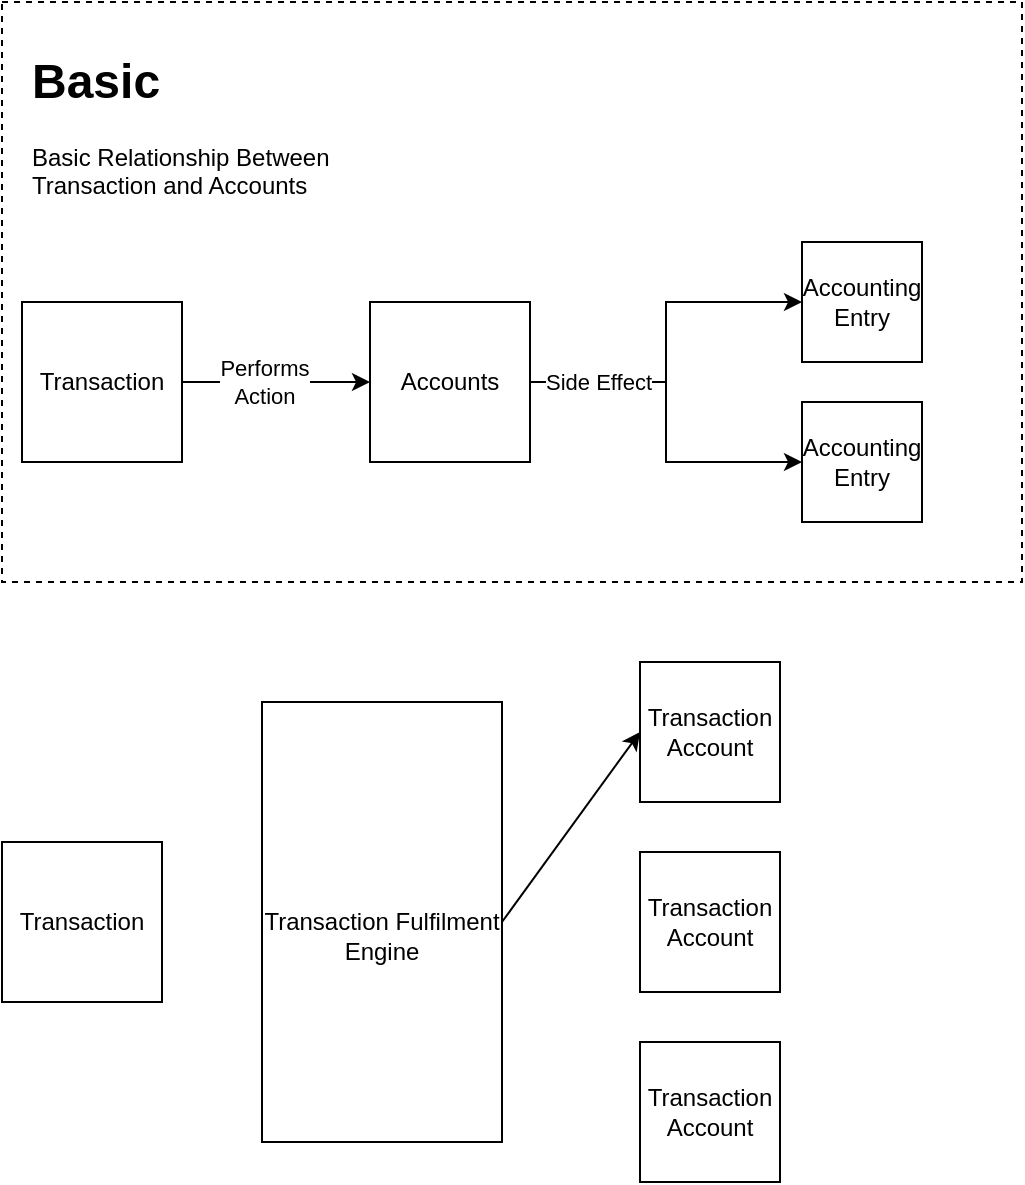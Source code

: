 <mxfile version="22.0.0" type="github">
  <diagram name="Page-1" id="MJYJqNV9Cqa79DNorDkY">
    <mxGraphModel dx="1194" dy="792" grid="1" gridSize="10" guides="1" tooltips="1" connect="1" arrows="1" fold="1" page="1" pageScale="1" pageWidth="827" pageHeight="1169" math="0" shadow="0">
      <root>
        <mxCell id="0" />
        <mxCell id="1" parent="0" />
        <mxCell id="TBZ7pBv7S2z65CoItZSb-22" value="" style="rounded=0;whiteSpace=wrap;html=1;dashed=1;" parent="1" vertex="1">
          <mxGeometry x="70" y="50" width="510" height="290" as="geometry" />
        </mxCell>
        <mxCell id="TBZ7pBv7S2z65CoItZSb-3" value="Transaction" style="whiteSpace=wrap;html=1;aspect=fixed;" parent="1" vertex="1">
          <mxGeometry x="80" y="200" width="80" height="80" as="geometry" />
        </mxCell>
        <mxCell id="TBZ7pBv7S2z65CoItZSb-13" style="edgeStyle=orthogonalEdgeStyle;rounded=0;orthogonalLoop=1;jettySize=auto;html=1;exitX=1;exitY=0.5;exitDx=0;exitDy=0;entryX=0;entryY=0.5;entryDx=0;entryDy=0;" parent="1" source="TBZ7pBv7S2z65CoItZSb-4" target="TBZ7pBv7S2z65CoItZSb-8" edge="1">
          <mxGeometry relative="1" as="geometry" />
        </mxCell>
        <mxCell id="TBZ7pBv7S2z65CoItZSb-14" style="edgeStyle=orthogonalEdgeStyle;rounded=0;orthogonalLoop=1;jettySize=auto;html=1;exitX=1;exitY=0.5;exitDx=0;exitDy=0;entryX=0;entryY=0.5;entryDx=0;entryDy=0;" parent="1" source="TBZ7pBv7S2z65CoItZSb-4" target="TBZ7pBv7S2z65CoItZSb-7" edge="1">
          <mxGeometry relative="1" as="geometry" />
        </mxCell>
        <mxCell id="TBZ7pBv7S2z65CoItZSb-15" value="Side Effect" style="edgeLabel;html=1;align=center;verticalAlign=middle;resizable=0;points=[];" parent="TBZ7pBv7S2z65CoItZSb-14" vertex="1" connectable="0">
          <mxGeometry x="-0.613" relative="1" as="geometry">
            <mxPoint as="offset" />
          </mxGeometry>
        </mxCell>
        <mxCell id="TBZ7pBv7S2z65CoItZSb-4" value="Accounts" style="whiteSpace=wrap;html=1;aspect=fixed;" parent="1" vertex="1">
          <mxGeometry x="254" y="200" width="80" height="80" as="geometry" />
        </mxCell>
        <mxCell id="TBZ7pBv7S2z65CoItZSb-5" value="" style="endArrow=classic;html=1;rounded=0;entryX=0;entryY=0.5;entryDx=0;entryDy=0;exitX=1;exitY=0.5;exitDx=0;exitDy=0;" parent="1" source="TBZ7pBv7S2z65CoItZSb-3" target="TBZ7pBv7S2z65CoItZSb-4" edge="1">
          <mxGeometry width="50" height="50" relative="1" as="geometry">
            <mxPoint x="380" y="490" as="sourcePoint" />
            <mxPoint x="270" y="360" as="targetPoint" />
          </mxGeometry>
        </mxCell>
        <mxCell id="TBZ7pBv7S2z65CoItZSb-6" value="Performs&lt;br&gt;Action" style="edgeLabel;html=1;align=center;verticalAlign=middle;resizable=0;points=[];" parent="TBZ7pBv7S2z65CoItZSb-5" vertex="1" connectable="0">
          <mxGeometry x="-0.125" relative="1" as="geometry">
            <mxPoint as="offset" />
          </mxGeometry>
        </mxCell>
        <mxCell id="TBZ7pBv7S2z65CoItZSb-7" value="Accounting&lt;br&gt;Entry" style="whiteSpace=wrap;html=1;aspect=fixed;" parent="1" vertex="1">
          <mxGeometry x="470" y="170" width="60" height="60" as="geometry" />
        </mxCell>
        <mxCell id="TBZ7pBv7S2z65CoItZSb-8" value="Accounting&lt;br&gt;Entry" style="whiteSpace=wrap;html=1;aspect=fixed;" parent="1" vertex="1">
          <mxGeometry x="470" y="250" width="60" height="60" as="geometry" />
        </mxCell>
        <mxCell id="TBZ7pBv7S2z65CoItZSb-17" value="&lt;h1&gt;Basic&lt;/h1&gt;&lt;p&gt;Basic Relationship Between Transaction and Accounts&lt;/p&gt;" style="text;html=1;strokeColor=none;fillColor=none;spacing=5;spacingTop=-20;whiteSpace=wrap;overflow=hidden;rounded=0;" parent="1" vertex="1">
          <mxGeometry x="80" y="70" width="190" height="120" as="geometry" />
        </mxCell>
        <mxCell id="ln-18gLLdeuHZAe1WvLT-1" value="Transaction" style="whiteSpace=wrap;html=1;aspect=fixed;" vertex="1" parent="1">
          <mxGeometry x="70" y="470" width="80" height="80" as="geometry" />
        </mxCell>
        <mxCell id="ln-18gLLdeuHZAe1WvLT-3" value="&lt;br&gt;Transaction Fulfilment Engine" style="rounded=0;whiteSpace=wrap;html=1;" vertex="1" parent="1">
          <mxGeometry x="200" y="400" width="120" height="220" as="geometry" />
        </mxCell>
        <mxCell id="ln-18gLLdeuHZAe1WvLT-4" value="Transaction Account" style="whiteSpace=wrap;html=1;aspect=fixed;" vertex="1" parent="1">
          <mxGeometry x="389" y="380" width="70" height="70" as="geometry" />
        </mxCell>
        <mxCell id="ln-18gLLdeuHZAe1WvLT-5" value="Transaction Account" style="whiteSpace=wrap;html=1;aspect=fixed;" vertex="1" parent="1">
          <mxGeometry x="389" y="475" width="70" height="70" as="geometry" />
        </mxCell>
        <mxCell id="ln-18gLLdeuHZAe1WvLT-6" value="Transaction Account" style="whiteSpace=wrap;html=1;aspect=fixed;" vertex="1" parent="1">
          <mxGeometry x="389" y="570" width="70" height="70" as="geometry" />
        </mxCell>
        <mxCell id="ln-18gLLdeuHZAe1WvLT-10" value="" style="endArrow=classic;html=1;rounded=0;entryX=0;entryY=0.5;entryDx=0;entryDy=0;exitX=1;exitY=0.5;exitDx=0;exitDy=0;" edge="1" parent="1" source="ln-18gLLdeuHZAe1WvLT-3" target="ln-18gLLdeuHZAe1WvLT-4">
          <mxGeometry width="50" height="50" relative="1" as="geometry">
            <mxPoint x="390" y="490" as="sourcePoint" />
            <mxPoint x="440" y="440" as="targetPoint" />
          </mxGeometry>
        </mxCell>
      </root>
    </mxGraphModel>
  </diagram>
</mxfile>
